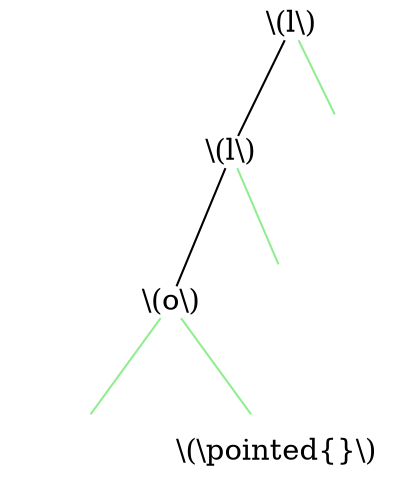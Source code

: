 graph {
	size="4,4"
	0 [label="\\(l\\)" shape=plain]
	1 [label="\\(l\\)" shape=plain]
	0 -- 1
	2 [label="\\(o\\)" shape=plain]
	1 -- 2
	3 [label="" shape=none]
	2 -- 3 [color=lightgreen]
	4 [label="\\(\\pointed{}\\)" shape=none]
	2 -- 4 [color=lightgreen]
	5 [label="" shape=none]
	1 -- 5 [color=lightgreen]
	6 [label="" shape=none]
	0 -- 6 [color=lightgreen]
}
